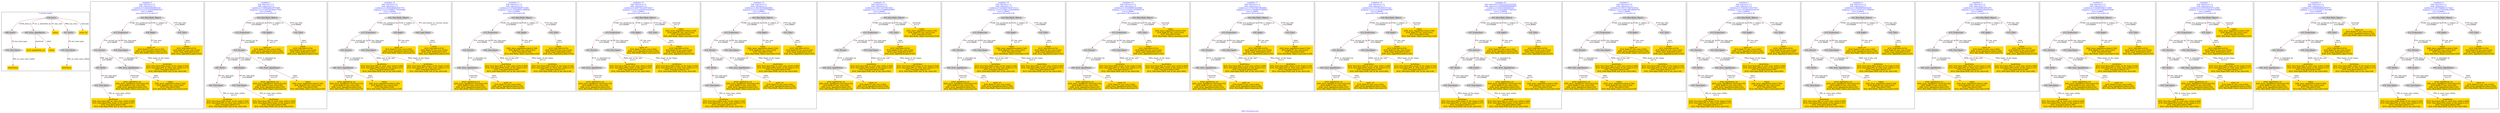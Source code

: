 digraph n0 {
fontcolor="blue"
remincross="true"
label="s09-s-18-artists.json"
subgraph cluster_0 {
label="1-correct model"
n2[style="filled",color="white",fillcolor="lightgray",label="E39_Actor1"];
n3[style="filled",color="white",fillcolor="lightgray",label="E69_Death1"];
n4[style="filled",color="white",fillcolor="lightgray",label="E82_Actor_Appellation1"];
n5[shape="plaintext",style="filled",fillcolor="gold",label="values"];
n6[style="filled",color="white",fillcolor="lightgray",label="E67_Birth1"];
n7[shape="plaintext",style="filled",fillcolor="gold",label="artist_uri"];
n8[style="filled",color="white",fillcolor="lightgray",label="E52_Time-Span1"];
n9[shape="plaintext",style="filled",fillcolor="gold",label="birthValue"];
n10[style="filled",color="white",fillcolor="lightgray",label="E52_Time-Span2"];
n11[shape="plaintext",style="filled",fillcolor="gold",label="deathValue"];
n12[shape="plaintext",style="filled",fillcolor="gold",label="artist_appellation_uri"];
n13[shape="plaintext",style="filled",fillcolor="gold",label="values"];
}
subgraph cluster_1 {
label="candidate 0\nlink coherence:1.0\nnode coherence:1.0\nconfidence:0.640324640965325\nmapping score:0.5745526580995527\ncost:13.99993\n-precision:0.21-recall:0.27"
n15[style="filled",color="white",fillcolor="lightgray",label="E12_Production1"];
n16[style="filled",color="white",fillcolor="lightgray",label="E21_Person1"];
n17[style="filled",color="white",fillcolor="lightgray",label="E52_Time-Span2"];
n18[style="filled",color="white",fillcolor="lightgray",label="E67_Birth1"];
n19[style="filled",color="white",fillcolor="lightgray",label="E82_Actor_Appellation1"];
n20[style="filled",color="white",fillcolor="lightgray",label="E22_Man-Made_Object1"];
n21[style="filled",color="white",fillcolor="lightgray",label="E30_Right1"];
n22[style="filled",color="white",fillcolor="lightgray",label="E35_Title1"];
n23[style="filled",color="white",fillcolor="lightgray",label="E52_Time-Span1"];
n24[shape="plaintext",style="filled",fillcolor="gold",label="deathValue\n[E52_Time-Span,P82_at_some_time_within,0.409]\n[E52_Time-Span,P82a_begin_of_the_begin,0.251]\n[E52_Time-Span,label,0.248]\n[E52_Time-Span,P82b_end_of_the_end,0.092]"];
n25[shape="plaintext",style="filled",fillcolor="gold",label="artist_appellation_uri\n[E82_Actor_Appellation,classLink,0.93]\n[E30_Right,P3_has_note,0.04]\n[E82_Actor_Appellation,label,0.03]\n[E22_Man-Made_Object,classLink,0.0]"];
n26[shape="plaintext",style="filled",fillcolor="gold",label="values\n[E35_Title,label,0.674]\n[E30_Right,P3_has_note,0.245]\n[E40_Legal_Body,label,0.047]\n[E82_Actor_Appellation,label,0.035]"];
n27[shape="plaintext",style="filled",fillcolor="gold",label="birthValue\n[E52_Time-Span,P82a_begin_of_the_begin,0.518]\n[E52_Time-Span,P82_at_some_time_within,0.271]\n[E52_Time-Span,label,0.171]\n[E52_Time-Span,P82b_end_of_the_end,0.04]"];
n28[shape="plaintext",style="filled",fillcolor="gold",label="values\n[E82_Actor_Appellation,label,0.749]\n[E30_Right,P3_has_note,0.205]\n[E35_Title,label,0.026]\n[E22_Man-Made_Object,classLink,0.019]"];
n29[shape="plaintext",style="filled",fillcolor="gold",label="artist_uri\n[E30_Right,P3_has_note,0.562]\n[E82_Actor_Appellation,label,0.438]\n[E22_Man-Made_Object,classLink,0.0]"];
}
subgraph cluster_2 {
label="candidate 1\nlink coherence:1.0\nnode coherence:1.0\nconfidence:0.5990240619797809\nmapping score:0.5607857984377047\ncost:14.99992\n-precision:0.4-recall:0.55"
n31[style="filled",color="white",fillcolor="lightgray",label="E12_Production1"];
n32[style="filled",color="white",fillcolor="lightgray",label="E21_Person1"];
n33[style="filled",color="white",fillcolor="lightgray",label="E67_Birth1"];
n34[style="filled",color="white",fillcolor="lightgray",label="E69_Death1"];
n35[style="filled",color="white",fillcolor="lightgray",label="E82_Actor_Appellation1"];
n36[style="filled",color="white",fillcolor="lightgray",label="E22_Man-Made_Object1"];
n37[style="filled",color="white",fillcolor="lightgray",label="E30_Right1"];
n38[style="filled",color="white",fillcolor="lightgray",label="E35_Title1"];
n39[style="filled",color="white",fillcolor="lightgray",label="E52_Time-Span1"];
n40[style="filled",color="white",fillcolor="lightgray",label="E52_Time-Span3"];
n41[shape="plaintext",style="filled",fillcolor="gold",label="birthValue\n[E52_Time-Span,P82a_begin_of_the_begin,0.518]\n[E52_Time-Span,P82_at_some_time_within,0.271]\n[E52_Time-Span,label,0.171]\n[E52_Time-Span,P82b_end_of_the_end,0.04]"];
n42[shape="plaintext",style="filled",fillcolor="gold",label="artist_appellation_uri\n[E82_Actor_Appellation,classLink,0.93]\n[E30_Right,P3_has_note,0.04]\n[E82_Actor_Appellation,label,0.03]\n[E22_Man-Made_Object,classLink,0.0]"];
n43[shape="plaintext",style="filled",fillcolor="gold",label="values\n[E35_Title,label,0.674]\n[E30_Right,P3_has_note,0.245]\n[E40_Legal_Body,label,0.047]\n[E82_Actor_Appellation,label,0.035]"];
n44[shape="plaintext",style="filled",fillcolor="gold",label="values\n[E82_Actor_Appellation,label,0.749]\n[E30_Right,P3_has_note,0.205]\n[E35_Title,label,0.026]\n[E22_Man-Made_Object,classLink,0.019]"];
n45[shape="plaintext",style="filled",fillcolor="gold",label="deathValue\n[E52_Time-Span,P82_at_some_time_within,0.409]\n[E52_Time-Span,P82a_begin_of_the_begin,0.251]\n[E52_Time-Span,label,0.248]\n[E52_Time-Span,P82b_end_of_the_end,0.092]"];
n46[shape="plaintext",style="filled",fillcolor="gold",label="artist_uri\n[E30_Right,P3_has_note,0.562]\n[E82_Actor_Appellation,label,0.438]\n[E22_Man-Made_Object,classLink,0.0]"];
}
subgraph cluster_3 {
label="candidate 10\nlink coherence:1.0\nnode coherence:1.0\nconfidence:0.48302484820547376\nmapping score:0.5498971716240468\ncost:11.99996\n-precision:0.17-recall:0.18"
n48[style="filled",color="white",fillcolor="lightgray",label="E12_Production1"];
n49[style="filled",color="white",fillcolor="lightgray",label="E21_Person1"];
n50[style="filled",color="white",fillcolor="lightgray",label="E52_Time-Span2"];
n51[style="filled",color="white",fillcolor="lightgray",label="E82_Actor_Appellation1"];
n52[style="filled",color="white",fillcolor="lightgray",label="E22_Man-Made_Object1"];
n53[style="filled",color="white",fillcolor="lightgray",label="E30_Right1"];
n54[style="filled",color="white",fillcolor="lightgray",label="E40_Legal_Body1"];
n55[shape="plaintext",style="filled",fillcolor="gold",label="values\n[E35_Title,label,0.674]\n[E30_Right,P3_has_note,0.245]\n[E40_Legal_Body,label,0.047]\n[E82_Actor_Appellation,label,0.035]"];
n56[shape="plaintext",style="filled",fillcolor="gold",label="deathValue\n[E52_Time-Span,P82_at_some_time_within,0.409]\n[E52_Time-Span,P82a_begin_of_the_begin,0.251]\n[E52_Time-Span,label,0.248]\n[E52_Time-Span,P82b_end_of_the_end,0.092]"];
n57[shape="plaintext",style="filled",fillcolor="gold",label="artist_appellation_uri\n[E82_Actor_Appellation,classLink,0.93]\n[E30_Right,P3_has_note,0.04]\n[E82_Actor_Appellation,label,0.03]\n[E22_Man-Made_Object,classLink,0.0]"];
n58[shape="plaintext",style="filled",fillcolor="gold",label="birthValue\n[E52_Time-Span,P82a_begin_of_the_begin,0.518]\n[E52_Time-Span,P82_at_some_time_within,0.271]\n[E52_Time-Span,label,0.171]\n[E52_Time-Span,P82b_end_of_the_end,0.04]"];
n59[shape="plaintext",style="filled",fillcolor="gold",label="values\n[E82_Actor_Appellation,label,0.749]\n[E30_Right,P3_has_note,0.205]\n[E35_Title,label,0.026]\n[E22_Man-Made_Object,classLink,0.019]"];
n60[shape="plaintext",style="filled",fillcolor="gold",label="artist_uri\n[E30_Right,P3_has_note,0.562]\n[E82_Actor_Appellation,label,0.438]\n[E22_Man-Made_Object,classLink,0.0]"];
}
subgraph cluster_4 {
label="candidate 11\nlink coherence:1.0\nnode coherence:1.0\nconfidence:0.47628039689752466\nmapping score:0.5476490211880638\ncost:11.99995\n-precision:0.08-recall:0.09"
n62[style="filled",color="white",fillcolor="lightgray",label="E12_Production1"];
n63[style="filled",color="white",fillcolor="lightgray",label="E21_Person1"];
n64[style="filled",color="white",fillcolor="lightgray",label="E52_Time-Span2"];
n65[style="filled",color="white",fillcolor="lightgray",label="E82_Actor_Appellation1"];
n66[style="filled",color="white",fillcolor="lightgray",label="E22_Man-Made_Object1"];
n67[style="filled",color="white",fillcolor="lightgray",label="E30_Right1"];
n68[style="filled",color="white",fillcolor="lightgray",label="E35_Title1"];
n69[shape="plaintext",style="filled",fillcolor="gold",label="deathValue\n[E52_Time-Span,P82_at_some_time_within,0.409]\n[E52_Time-Span,P82a_begin_of_the_begin,0.251]\n[E52_Time-Span,label,0.248]\n[E52_Time-Span,P82b_end_of_the_end,0.092]"];
n70[shape="plaintext",style="filled",fillcolor="gold",label="artist_appellation_uri\n[E82_Actor_Appellation,classLink,0.93]\n[E30_Right,P3_has_note,0.04]\n[E82_Actor_Appellation,label,0.03]\n[E22_Man-Made_Object,classLink,0.0]"];
n71[shape="plaintext",style="filled",fillcolor="gold",label="values\n[E35_Title,label,0.674]\n[E30_Right,P3_has_note,0.245]\n[E40_Legal_Body,label,0.047]\n[E82_Actor_Appellation,label,0.035]"];
n72[shape="plaintext",style="filled",fillcolor="gold",label="birthValue\n[E52_Time-Span,P82a_begin_of_the_begin,0.518]\n[E52_Time-Span,P82_at_some_time_within,0.271]\n[E52_Time-Span,label,0.171]\n[E52_Time-Span,P82b_end_of_the_end,0.04]"];
n73[shape="plaintext",style="filled",fillcolor="gold",label="artist_uri\n[E30_Right,P3_has_note,0.562]\n[E82_Actor_Appellation,label,0.438]\n[E22_Man-Made_Object,classLink,0.0]"];
n74[shape="plaintext",style="filled",fillcolor="gold",label="values\n[E82_Actor_Appellation,label,0.749]\n[E30_Right,P3_has_note,0.205]\n[E35_Title,label,0.026]\n[E22_Man-Made_Object,classLink,0.019]"];
}
subgraph cluster_5 {
label="candidate 12\nlink coherence:1.0\nnode coherence:1.0\nconfidence:0.46577011029754417\nmapping score:0.5163678145436258\ncost:11.99995\n-precision:0.08-recall:0.09"
n76[style="filled",color="white",fillcolor="lightgray",label="E12_Production1"];
n77[style="filled",color="white",fillcolor="lightgray",label="E21_Person1"];
n78[style="filled",color="white",fillcolor="lightgray",label="E52_Time-Span2"];
n79[style="filled",color="white",fillcolor="lightgray",label="E82_Actor_Appellation1"];
n80[style="filled",color="white",fillcolor="lightgray",label="E22_Man-Made_Object1"];
n81[style="filled",color="white",fillcolor="lightgray",label="E30_Right1"];
n82[style="filled",color="white",fillcolor="lightgray",label="E35_Title1"];
n83[shape="plaintext",style="filled",fillcolor="gold",label="values\n[E82_Actor_Appellation,label,0.749]\n[E30_Right,P3_has_note,0.205]\n[E35_Title,label,0.026]\n[E22_Man-Made_Object,classLink,0.019]"];
n84[shape="plaintext",style="filled",fillcolor="gold",label="deathValue\n[E52_Time-Span,P82_at_some_time_within,0.409]\n[E52_Time-Span,P82a_begin_of_the_begin,0.251]\n[E52_Time-Span,label,0.248]\n[E52_Time-Span,P82b_end_of_the_end,0.092]"];
n85[shape="plaintext",style="filled",fillcolor="gold",label="artist_appellation_uri\n[E82_Actor_Appellation,classLink,0.93]\n[E30_Right,P3_has_note,0.04]\n[E82_Actor_Appellation,label,0.03]\n[E22_Man-Made_Object,classLink,0.0]"];
n86[shape="plaintext",style="filled",fillcolor="gold",label="values\n[E35_Title,label,0.674]\n[E30_Right,P3_has_note,0.245]\n[E40_Legal_Body,label,0.047]\n[E82_Actor_Appellation,label,0.035]"];
n87[shape="plaintext",style="filled",fillcolor="gold",label="birthValue\n[E52_Time-Span,P82a_begin_of_the_begin,0.518]\n[E52_Time-Span,P82_at_some_time_within,0.271]\n[E52_Time-Span,label,0.171]\n[E52_Time-Span,P82b_end_of_the_end,0.04]"];
n88[shape="plaintext",style="filled",fillcolor="gold",label="artist_uri\n[E30_Right,P3_has_note,0.562]\n[E82_Actor_Appellation,label,0.438]\n[E22_Man-Made_Object,classLink,0.0]"];
}
subgraph cluster_6 {
label="candidate 13\nlink coherence:1.0\nnode coherence:1.0\nconfidence:0.4613810000626691\nmapping score:0.5149047777986674\ncost:13.99993\n-precision:0.21-recall:0.27"
n90[style="filled",color="white",fillcolor="lightgray",label="E12_Production1"];
n91[style="filled",color="white",fillcolor="lightgray",label="E21_Person1"];
n92[style="filled",color="white",fillcolor="lightgray",label="E52_Time-Span2"];
n93[style="filled",color="white",fillcolor="lightgray",label="E67_Birth1"];
n94[style="filled",color="white",fillcolor="lightgray",label="E82_Actor_Appellation1"];
n95[style="filled",color="white",fillcolor="lightgray",label="E22_Man-Made_Object1"];
n96[style="filled",color="white",fillcolor="lightgray",label="E30_Right1"];
n97[style="filled",color="white",fillcolor="lightgray",label="E35_Title1"];
n98[style="filled",color="white",fillcolor="lightgray",label="E52_Time-Span1"];
n99[shape="plaintext",style="filled",fillcolor="gold",label="birthValue\n[E52_Time-Span,P82a_begin_of_the_begin,0.518]\n[E52_Time-Span,P82_at_some_time_within,0.271]\n[E52_Time-Span,label,0.171]\n[E52_Time-Span,P82b_end_of_the_end,0.04]"];
n100[shape="plaintext",style="filled",fillcolor="gold",label="artist_appellation_uri\n[E82_Actor_Appellation,classLink,0.93]\n[E30_Right,P3_has_note,0.04]\n[E82_Actor_Appellation,label,0.03]\n[E22_Man-Made_Object,classLink,0.0]"];
n101[shape="plaintext",style="filled",fillcolor="gold",label="values\n[E35_Title,label,0.674]\n[E30_Right,P3_has_note,0.245]\n[E40_Legal_Body,label,0.047]\n[E82_Actor_Appellation,label,0.035]"];
n102[shape="plaintext",style="filled",fillcolor="gold",label="deathValue\n[E52_Time-Span,P82_at_some_time_within,0.409]\n[E52_Time-Span,P82a_begin_of_the_begin,0.251]\n[E52_Time-Span,label,0.248]\n[E52_Time-Span,P82b_end_of_the_end,0.092]"];
n103[shape="plaintext",style="filled",fillcolor="gold",label="artist_uri\n[E30_Right,P3_has_note,0.562]\n[E82_Actor_Appellation,label,0.438]\n[E22_Man-Made_Object,classLink,0.0]"];
n104[shape="plaintext",style="filled",fillcolor="gold",label="values\n[E82_Actor_Appellation,label,0.749]\n[E30_Right,P3_has_note,0.205]\n[E35_Title,label,0.026]\n[E22_Man-Made_Object,classLink,0.019]"];
}
subgraph cluster_7 {
label="candidate 14\nlink coherence:1.0\nnode coherence:1.0\nconfidence:0.4451723758533621\nmapping score:0.5372796808400097\ncost:10.99995\n-precision:0.09-recall:0.09"
n106[style="filled",color="white",fillcolor="lightgray",label="E12_Production1"];
n107[style="filled",color="white",fillcolor="lightgray",label="E21_Person1"];
n108[style="filled",color="white",fillcolor="lightgray",label="E52_Time-Span2"];
n109[style="filled",color="white",fillcolor="lightgray",label="E82_Actor_Appellation1"];
n110[style="filled",color="white",fillcolor="lightgray",label="E22_Man-Made_Object1"];
n111[style="filled",color="white",fillcolor="lightgray",label="E35_Title1"];
n112[shape="plaintext",style="filled",fillcolor="gold",label="values\n[E82_Actor_Appellation,label,0.749]\n[E30_Right,P3_has_note,0.205]\n[E35_Title,label,0.026]\n[E22_Man-Made_Object,classLink,0.019]"];
n113[shape="plaintext",style="filled",fillcolor="gold",label="deathValue\n[E52_Time-Span,P82_at_some_time_within,0.409]\n[E52_Time-Span,P82a_begin_of_the_begin,0.251]\n[E52_Time-Span,label,0.248]\n[E52_Time-Span,P82b_end_of_the_end,0.092]"];
n114[shape="plaintext",style="filled",fillcolor="gold",label="artist_appellation_uri\n[E82_Actor_Appellation,classLink,0.93]\n[E30_Right,P3_has_note,0.04]\n[E82_Actor_Appellation,label,0.03]\n[E22_Man-Made_Object,classLink,0.0]"];
n115[shape="plaintext",style="filled",fillcolor="gold",label="values\n[E35_Title,label,0.674]\n[E30_Right,P3_has_note,0.245]\n[E40_Legal_Body,label,0.047]\n[E82_Actor_Appellation,label,0.035]"];
n116[shape="plaintext",style="filled",fillcolor="gold",label="birthValue\n[E52_Time-Span,P82a_begin_of_the_begin,0.518]\n[E52_Time-Span,P82_at_some_time_within,0.271]\n[E52_Time-Span,label,0.171]\n[E52_Time-Span,P82b_end_of_the_end,0.04]"];
n117[shape="plaintext",style="filled",fillcolor="gold",label="artist_uri\n[E30_Right,P3_has_note,0.562]\n[E82_Actor_Appellation,label,0.438]\n[E22_Man-Made_Object,classLink,0.0]"];
}
subgraph cluster_8 {
label="candidate 15\nlink coherence:1.0\nnode coherence:1.0\nconfidence:0.42294671824715113\nmapping score:0.5298711283046059\ncost:11.99995\n-precision:0.08-recall:0.09"
n119[style="filled",color="white",fillcolor="lightgray",label="E12_Production1"];
n120[style="filled",color="white",fillcolor="lightgray",label="E21_Person1"];
n121[style="filled",color="white",fillcolor="lightgray",label="E52_Time-Span2"];
n122[style="filled",color="white",fillcolor="lightgray",label="E82_Actor_Appellation1"];
n123[style="filled",color="white",fillcolor="lightgray",label="E22_Man-Made_Object1"];
n124[style="filled",color="white",fillcolor="lightgray",label="E30_Right1"];
n125[style="filled",color="white",fillcolor="lightgray",label="E35_Title1"];
n126[shape="plaintext",style="filled",fillcolor="gold",label="birthValue\n[E52_Time-Span,P82a_begin_of_the_begin,0.518]\n[E52_Time-Span,P82_at_some_time_within,0.271]\n[E52_Time-Span,label,0.171]\n[E52_Time-Span,P82b_end_of_the_end,0.04]"];
n127[shape="plaintext",style="filled",fillcolor="gold",label="artist_appellation_uri\n[E82_Actor_Appellation,classLink,0.93]\n[E30_Right,P3_has_note,0.04]\n[E82_Actor_Appellation,label,0.03]\n[E22_Man-Made_Object,classLink,0.0]"];
n128[shape="plaintext",style="filled",fillcolor="gold",label="values\n[E35_Title,label,0.674]\n[E30_Right,P3_has_note,0.245]\n[E40_Legal_Body,label,0.047]\n[E82_Actor_Appellation,label,0.035]"];
n129[shape="plaintext",style="filled",fillcolor="gold",label="deathValue\n[E52_Time-Span,P82_at_some_time_within,0.409]\n[E52_Time-Span,P82a_begin_of_the_begin,0.251]\n[E52_Time-Span,label,0.248]\n[E52_Time-Span,P82b_end_of_the_end,0.092]"];
n130[shape="plaintext",style="filled",fillcolor="gold",label="artist_uri\n[E30_Right,P3_has_note,0.562]\n[E82_Actor_Appellation,label,0.438]\n[E22_Man-Made_Object,classLink,0.0]"];
n131[shape="plaintext",style="filled",fillcolor="gold",label="values\n[E82_Actor_Appellation,label,0.749]\n[E30_Right,P3_has_note,0.205]\n[E35_Title,label,0.026]\n[E22_Man-Made_Object,classLink,0.019]"];
}
subgraph cluster_9 {
label="candidate 16\nlink coherence:1.0\nnode coherence:1.0\nconfidence:0.3918386972029886\nmapping score:0.5195017879565518\ncost:10.99995\n-precision:0.09-recall:0.09"
n133[style="filled",color="white",fillcolor="lightgray",label="E12_Production1"];
n134[style="filled",color="white",fillcolor="lightgray",label="E21_Person1"];
n135[style="filled",color="white",fillcolor="lightgray",label="E52_Time-Span2"];
n136[style="filled",color="white",fillcolor="lightgray",label="E82_Actor_Appellation1"];
n137[style="filled",color="white",fillcolor="lightgray",label="E22_Man-Made_Object1"];
n138[style="filled",color="white",fillcolor="lightgray",label="E35_Title1"];
n139[shape="plaintext",style="filled",fillcolor="gold",label="values\n[E82_Actor_Appellation,label,0.749]\n[E30_Right,P3_has_note,0.205]\n[E35_Title,label,0.026]\n[E22_Man-Made_Object,classLink,0.019]"];
n140[shape="plaintext",style="filled",fillcolor="gold",label="birthValue\n[E52_Time-Span,P82a_begin_of_the_begin,0.518]\n[E52_Time-Span,P82_at_some_time_within,0.271]\n[E52_Time-Span,label,0.171]\n[E52_Time-Span,P82b_end_of_the_end,0.04]"];
n141[shape="plaintext",style="filled",fillcolor="gold",label="artist_appellation_uri\n[E82_Actor_Appellation,classLink,0.93]\n[E30_Right,P3_has_note,0.04]\n[E82_Actor_Appellation,label,0.03]\n[E22_Man-Made_Object,classLink,0.0]"];
n142[shape="plaintext",style="filled",fillcolor="gold",label="values\n[E35_Title,label,0.674]\n[E30_Right,P3_has_note,0.245]\n[E40_Legal_Body,label,0.047]\n[E82_Actor_Appellation,label,0.035]"];
n143[shape="plaintext",style="filled",fillcolor="gold",label="deathValue\n[E52_Time-Span,P82_at_some_time_within,0.409]\n[E52_Time-Span,P82a_begin_of_the_begin,0.251]\n[E52_Time-Span,label,0.248]\n[E52_Time-Span,P82b_end_of_the_end,0.092]"];
n144[shape="plaintext",style="filled",fillcolor="gold",label="artist_uri\n[E30_Right,P3_has_note,0.562]\n[E82_Actor_Appellation,label,0.438]\n[E22_Man-Made_Object,classLink,0.0]"];
}
subgraph cluster_10 {
label="candidate 17\nlink coherence:1.0\nnode coherence:1.0\nconfidence:0.3750274873804686\nmapping score:0.5138980513490451\ncost:11.99995\n-precision:0.08-recall:0.09"
n146[style="filled",color="white",fillcolor="lightgray",label="E12_Production1"];
n147[style="filled",color="white",fillcolor="lightgray",label="E21_Person1"];
n148[style="filled",color="white",fillcolor="lightgray",label="E52_Time-Span2"];
n149[style="filled",color="white",fillcolor="lightgray",label="E82_Actor_Appellation1"];
n150[style="filled",color="white",fillcolor="lightgray",label="E22_Man-Made_Object1"];
n151[style="filled",color="white",fillcolor="lightgray",label="E30_Right1"];
n152[style="filled",color="white",fillcolor="lightgray",label="E35_Title1"];
n153[shape="plaintext",style="filled",fillcolor="gold",label="deathValue\n[E52_Time-Span,P82_at_some_time_within,0.409]\n[E52_Time-Span,P82a_begin_of_the_begin,0.251]\n[E52_Time-Span,label,0.248]\n[E52_Time-Span,P82b_end_of_the_end,0.092]"];
n154[shape="plaintext",style="filled",fillcolor="gold",label="artist_appellation_uri\n[E82_Actor_Appellation,classLink,0.93]\n[E30_Right,P3_has_note,0.04]\n[E82_Actor_Appellation,label,0.03]\n[E22_Man-Made_Object,classLink,0.0]"];
n155[shape="plaintext",style="filled",fillcolor="gold",label="values\n[E82_Actor_Appellation,label,0.749]\n[E30_Right,P3_has_note,0.205]\n[E35_Title,label,0.026]\n[E22_Man-Made_Object,classLink,0.019]"];
n156[shape="plaintext",style="filled",fillcolor="gold",label="birthValue\n[E52_Time-Span,P82a_begin_of_the_begin,0.518]\n[E52_Time-Span,P82_at_some_time_within,0.271]\n[E52_Time-Span,label,0.171]\n[E52_Time-Span,P82b_end_of_the_end,0.04]"];
n157[shape="plaintext",style="filled",fillcolor="gold",label="artist_uri\n[E30_Right,P3_has_note,0.562]\n[E82_Actor_Appellation,label,0.438]\n[E22_Man-Made_Object,classLink,0.0]"];
n158[shape="plaintext",style="filled",fillcolor="gold",label="values\n[E35_Title,label,0.674]\n[E30_Right,P3_has_note,0.245]\n[E40_Legal_Body,label,0.047]\n[E82_Actor_Appellation,label,0.035]"];
}
subgraph cluster_11 {
label="candidate 18\nlink coherence:1.0\nnode coherence:1.0\nconfidence:0.37375612953357223\nmapping score:0.5134742654000797\ncost:10.99996\n-precision:0.09-recall:0.09"
n160[style="filled",color="white",fillcolor="lightgray",label="E12_Production1"];
n161[style="filled",color="white",fillcolor="lightgray",label="E21_Person1"];
n162[style="filled",color="white",fillcolor="lightgray",label="E52_Time-Span2"];
n163[style="filled",color="white",fillcolor="lightgray",label="E82_Actor_Appellation1"];
n164[style="filled",color="white",fillcolor="lightgray",label="E22_Man-Made_Object1"];
n165[style="filled",color="white",fillcolor="lightgray",label="E30_Right1"];
n166[shape="plaintext",style="filled",fillcolor="gold",label="values\n[E82_Actor_Appellation,label,0.749]\n[E30_Right,P3_has_note,0.205]\n[E35_Title,label,0.026]\n[E22_Man-Made_Object,classLink,0.019]"];
n167[shape="plaintext",style="filled",fillcolor="gold",label="deathValue\n[E52_Time-Span,P82_at_some_time_within,0.409]\n[E52_Time-Span,P82a_begin_of_the_begin,0.251]\n[E52_Time-Span,label,0.248]\n[E52_Time-Span,P82b_end_of_the_end,0.092]"];
n168[shape="plaintext",style="filled",fillcolor="gold",label="artist_appellation_uri\n[E82_Actor_Appellation,classLink,0.93]\n[E30_Right,P3_has_note,0.04]\n[E82_Actor_Appellation,label,0.03]\n[E22_Man-Made_Object,classLink,0.0]"];
n169[shape="plaintext",style="filled",fillcolor="gold",label="birthValue\n[E52_Time-Span,P82a_begin_of_the_begin,0.518]\n[E52_Time-Span,P82_at_some_time_within,0.271]\n[E52_Time-Span,label,0.171]\n[E52_Time-Span,P82b_end_of_the_end,0.04]"];
n170[shape="plaintext",style="filled",fillcolor="gold",label="artist_uri\n[E30_Right,P3_has_note,0.562]\n[E82_Actor_Appellation,label,0.438]\n[E22_Man-Made_Object,classLink,0.0]"];
n171[shape="plaintext",style="filled",fillcolor="gold",label="values\n[E35_Title,label,0.674]\n[E30_Right,P3_has_note,0.245]\n[E40_Legal_Body,label,0.047]\n[E82_Actor_Appellation,label,0.035]"];
}
subgraph cluster_12 {
label="candidate 19\nlink coherence:0.9333333333333333\nnode coherence:0.9090909090909091\nconfidence:0.640324640965325\nmapping score:0.5442496277965224\ncost:113.99992\n-precision:0.33-recall:0.45"
n173[style="filled",color="white",fillcolor="lightgray",label="E12_Production1"];
n174[style="filled",color="white",fillcolor="lightgray",label="E21_Person1"];
n175[style="filled",color="white",fillcolor="lightgray",label="E67_Birth1"];
n176[style="filled",color="white",fillcolor="lightgray",label="E69_Death1"];
n177[style="filled",color="white",fillcolor="lightgray",label="E82_Actor_Appellation1"];
n178[style="filled",color="white",fillcolor="lightgray",label="E22_Man-Made_Object1"];
n179[style="filled",color="white",fillcolor="lightgray",label="E30_Right1"];
n180[style="filled",color="white",fillcolor="lightgray",label="E35_Title1"];
n181[style="filled",color="white",fillcolor="lightgray",label="E52_Time-Span1"];
n182[style="filled",color="white",fillcolor="lightgray",label="E52_Time-Span3"];
n183[shape="plaintext",style="filled",fillcolor="gold",label="artist_appellation_uri\n[E82_Actor_Appellation,classLink,0.93]\n[E30_Right,P3_has_note,0.04]\n[E82_Actor_Appellation,label,0.03]\n[E22_Man-Made_Object,classLink,0.0]"];
n184[shape="plaintext",style="filled",fillcolor="gold",label="values\n[E35_Title,label,0.674]\n[E30_Right,P3_has_note,0.245]\n[E40_Legal_Body,label,0.047]\n[E82_Actor_Appellation,label,0.035]"];
n185[shape="plaintext",style="filled",fillcolor="gold",label="values\n[E82_Actor_Appellation,label,0.749]\n[E30_Right,P3_has_note,0.205]\n[E35_Title,label,0.026]\n[E22_Man-Made_Object,classLink,0.019]"];
n186[shape="plaintext",style="filled",fillcolor="gold",label="deathValue\n[E52_Time-Span,P82_at_some_time_within,0.409]\n[E52_Time-Span,P82a_begin_of_the_begin,0.251]\n[E52_Time-Span,label,0.248]\n[E52_Time-Span,P82b_end_of_the_end,0.092]"];
n187[shape="plaintext",style="filled",fillcolor="gold",label="artist_uri\n[E30_Right,P3_has_note,0.562]\n[E82_Actor_Appellation,label,0.438]\n[E22_Man-Made_Object,classLink,0.0]"];
n188[shape="plaintext",style="filled",fillcolor="gold",label="birthValue\n[E52_Time-Span,P82a_begin_of_the_begin,0.518]\n[E52_Time-Span,P82_at_some_time_within,0.271]\n[E52_Time-Span,label,0.171]\n[E52_Time-Span,P82b_end_of_the_end,0.04]"];
}
subgraph cluster_13 {
label="candidate 2\nlink coherence:1.0\nnode coherence:1.0\nconfidence:0.5875175697455614\nmapping score:0.5847280788040761\ncost:11.99995\n-precision:0.17-recall:0.18"
n190[style="filled",color="white",fillcolor="lightgray",label="E12_Production1"];
n191[style="filled",color="white",fillcolor="lightgray",label="E21_Person1"];
n192[style="filled",color="white",fillcolor="lightgray",label="E52_Time-Span2"];
n193[style="filled",color="white",fillcolor="lightgray",label="E82_Actor_Appellation1"];
n194[style="filled",color="white",fillcolor="lightgray",label="E22_Man-Made_Object1"];
n195[style="filled",color="white",fillcolor="lightgray",label="E30_Right1"];
n196[style="filled",color="white",fillcolor="lightgray",label="E35_Title1"];
n197[shape="plaintext",style="filled",fillcolor="gold",label="deathValue\n[E52_Time-Span,P82_at_some_time_within,0.409]\n[E52_Time-Span,P82a_begin_of_the_begin,0.251]\n[E52_Time-Span,label,0.248]\n[E52_Time-Span,P82b_end_of_the_end,0.092]"];
n198[shape="plaintext",style="filled",fillcolor="gold",label="artist_appellation_uri\n[E82_Actor_Appellation,classLink,0.93]\n[E30_Right,P3_has_note,0.04]\n[E82_Actor_Appellation,label,0.03]\n[E22_Man-Made_Object,classLink,0.0]"];
n199[shape="plaintext",style="filled",fillcolor="gold",label="values\n[E35_Title,label,0.674]\n[E30_Right,P3_has_note,0.245]\n[E40_Legal_Body,label,0.047]\n[E82_Actor_Appellation,label,0.035]"];
n200[shape="plaintext",style="filled",fillcolor="gold",label="birthValue\n[E52_Time-Span,P82a_begin_of_the_begin,0.518]\n[E52_Time-Span,P82_at_some_time_within,0.271]\n[E52_Time-Span,label,0.171]\n[E52_Time-Span,P82b_end_of_the_end,0.04]"];
n201[shape="plaintext",style="filled",fillcolor="gold",label="values\n[E82_Actor_Appellation,label,0.749]\n[E30_Right,P3_has_note,0.205]\n[E35_Title,label,0.026]\n[E22_Man-Made_Object,classLink,0.019]"];
n202[shape="plaintext",style="filled",fillcolor="gold",label="artist_uri\n[E30_Right,P3_has_note,0.562]\n[E82_Actor_Appellation,label,0.438]\n[E22_Man-Made_Object,classLink,0.0]"];
}
subgraph cluster_14 {
label="candidate 3\nlink coherence:1.0\nnode coherence:1.0\nconfidence:0.5726181729107057\nmapping score:0.5519838354146797\ncost:13.99993\n-precision:0.29-recall:0.36"
n204[style="filled",color="white",fillcolor="lightgray",label="E12_Production1"];
n205[style="filled",color="white",fillcolor="lightgray",label="E21_Person1"];
n206[style="filled",color="white",fillcolor="lightgray",label="E52_Time-Span2"];
n207[style="filled",color="white",fillcolor="lightgray",label="E67_Birth1"];
n208[style="filled",color="white",fillcolor="lightgray",label="E82_Actor_Appellation1"];
n209[style="filled",color="white",fillcolor="lightgray",label="E22_Man-Made_Object1"];
n210[style="filled",color="white",fillcolor="lightgray",label="E30_Right1"];
n211[style="filled",color="white",fillcolor="lightgray",label="E35_Title1"];
n212[style="filled",color="white",fillcolor="lightgray",label="E52_Time-Span1"];
n213[shape="plaintext",style="filled",fillcolor="gold",label="birthValue\n[E52_Time-Span,P82a_begin_of_the_begin,0.518]\n[E52_Time-Span,P82_at_some_time_within,0.271]\n[E52_Time-Span,label,0.171]\n[E52_Time-Span,P82b_end_of_the_end,0.04]"];
n214[shape="plaintext",style="filled",fillcolor="gold",label="artist_appellation_uri\n[E82_Actor_Appellation,classLink,0.93]\n[E30_Right,P3_has_note,0.04]\n[E82_Actor_Appellation,label,0.03]\n[E22_Man-Made_Object,classLink,0.0]"];
n215[shape="plaintext",style="filled",fillcolor="gold",label="values\n[E35_Title,label,0.674]\n[E30_Right,P3_has_note,0.245]\n[E40_Legal_Body,label,0.047]\n[E82_Actor_Appellation,label,0.035]"];
n216[shape="plaintext",style="filled",fillcolor="gold",label="deathValue\n[E52_Time-Span,P82_at_some_time_within,0.409]\n[E52_Time-Span,P82a_begin_of_the_begin,0.251]\n[E52_Time-Span,label,0.248]\n[E52_Time-Span,P82b_end_of_the_end,0.092]"];
n217[shape="plaintext",style="filled",fillcolor="gold",label="values\n[E82_Actor_Appellation,label,0.749]\n[E30_Right,P3_has_note,0.205]\n[E35_Title,label,0.026]\n[E22_Man-Made_Object,classLink,0.019]"];
n218[shape="plaintext",style="filled",fillcolor="gold",label="artist_uri\n[E30_Right,P3_has_note,0.562]\n[E82_Actor_Appellation,label,0.438]\n[E22_Man-Made_Object,classLink,0.0]"];
}
subgraph cluster_15 {
label="candidate 4\nlink coherence:1.0\nnode coherence:1.0\nconfidence:0.560589780164263\nmapping score:0.5479743711658654\ncost:13.99993\n-precision:0.21-recall:0.27"
n220[style="filled",color="white",fillcolor="lightgray",label="E12_Production1"];
n221[style="filled",color="white",fillcolor="lightgray",label="E21_Person1"];
n222[style="filled",color="white",fillcolor="lightgray",label="E52_Time-Span2"];
n223[style="filled",color="white",fillcolor="lightgray",label="E67_Birth1"];
n224[style="filled",color="white",fillcolor="lightgray",label="E82_Actor_Appellation1"];
n225[style="filled",color="white",fillcolor="lightgray",label="E22_Man-Made_Object1"];
n226[style="filled",color="white",fillcolor="lightgray",label="E30_Right1"];
n227[style="filled",color="white",fillcolor="lightgray",label="E35_Title1"];
n228[style="filled",color="white",fillcolor="lightgray",label="E52_Time-Span1"];
n229[shape="plaintext",style="filled",fillcolor="gold",label="deathValue\n[E52_Time-Span,P82_at_some_time_within,0.409]\n[E52_Time-Span,P82a_begin_of_the_begin,0.251]\n[E52_Time-Span,label,0.248]\n[E52_Time-Span,P82b_end_of_the_end,0.092]"];
n230[shape="plaintext",style="filled",fillcolor="gold",label="birthValue\n[E52_Time-Span,P82a_begin_of_the_begin,0.518]\n[E52_Time-Span,P82_at_some_time_within,0.271]\n[E52_Time-Span,label,0.171]\n[E52_Time-Span,P82b_end_of_the_end,0.04]"];
n231[shape="plaintext",style="filled",fillcolor="gold",label="artist_appellation_uri\n[E82_Actor_Appellation,classLink,0.93]\n[E30_Right,P3_has_note,0.04]\n[E82_Actor_Appellation,label,0.03]\n[E22_Man-Made_Object,classLink,0.0]"];
n232[shape="plaintext",style="filled",fillcolor="gold",label="values\n[E35_Title,label,0.674]\n[E30_Right,P3_has_note,0.245]\n[E40_Legal_Body,label,0.047]\n[E82_Actor_Appellation,label,0.035]"];
n233[shape="plaintext",style="filled",fillcolor="gold",label="values\n[E82_Actor_Appellation,label,0.749]\n[E30_Right,P3_has_note,0.205]\n[E35_Title,label,0.026]\n[E22_Man-Made_Object,classLink,0.019]"];
n234[shape="plaintext",style="filled",fillcolor="gold",label="artist_uri\n[E30_Right,P3_has_note,0.562]\n[E82_Actor_Appellation,label,0.438]\n[E22_Man-Made_Object,classLink,0.0]"];
}
subgraph cluster_16 {
label="candidate 5\nlink coherence:1.0\nnode coherence:1.0\nconfidence:0.5341838910951878\nmapping score:0.5669501859206182\ncost:11.99995\n-precision:0.17-recall:0.18"
n236[style="filled",color="white",fillcolor="lightgray",label="E12_Production1"];
n237[style="filled",color="white",fillcolor="lightgray",label="E21_Person1"];
n238[style="filled",color="white",fillcolor="lightgray",label="E52_Time-Span2"];
n239[style="filled",color="white",fillcolor="lightgray",label="E82_Actor_Appellation1"];
n240[style="filled",color="white",fillcolor="lightgray",label="E22_Man-Made_Object1"];
n241[style="filled",color="white",fillcolor="lightgray",label="E30_Right1"];
n242[style="filled",color="white",fillcolor="lightgray",label="E35_Title1"];
n243[shape="plaintext",style="filled",fillcolor="gold",label="birthValue\n[E52_Time-Span,P82a_begin_of_the_begin,0.518]\n[E52_Time-Span,P82_at_some_time_within,0.271]\n[E52_Time-Span,label,0.171]\n[E52_Time-Span,P82b_end_of_the_end,0.04]"];
n244[shape="plaintext",style="filled",fillcolor="gold",label="artist_appellation_uri\n[E82_Actor_Appellation,classLink,0.93]\n[E30_Right,P3_has_note,0.04]\n[E82_Actor_Appellation,label,0.03]\n[E22_Man-Made_Object,classLink,0.0]"];
n245[shape="plaintext",style="filled",fillcolor="gold",label="values\n[E35_Title,label,0.674]\n[E30_Right,P3_has_note,0.245]\n[E40_Legal_Body,label,0.047]\n[E82_Actor_Appellation,label,0.035]"];
n246[shape="plaintext",style="filled",fillcolor="gold",label="deathValue\n[E52_Time-Span,P82_at_some_time_within,0.409]\n[E52_Time-Span,P82a_begin_of_the_begin,0.251]\n[E52_Time-Span,label,0.248]\n[E52_Time-Span,P82b_end_of_the_end,0.092]"];
n247[shape="plaintext",style="filled",fillcolor="gold",label="values\n[E82_Actor_Appellation,label,0.749]\n[E30_Right,P3_has_note,0.205]\n[E35_Title,label,0.026]\n[E22_Man-Made_Object,classLink,0.019]"];
n248[shape="plaintext",style="filled",fillcolor="gold",label="artist_uri\n[E30_Right,P3_has_note,0.562]\n[E82_Actor_Appellation,label,0.438]\n[E22_Man-Made_Object,classLink,0.0]"];
}
subgraph cluster_17 {
label="candidate 6\nlink coherence:1.0\nnode coherence:1.0\nconfidence:0.5290874681172885\nmapping score:0.5374736004835406\ncost:13.99993\n-precision:0.14-recall:0.18"
n250[style="filled",color="white",fillcolor="lightgray",label="E12_Production1"];
n251[style="filled",color="white",fillcolor="lightgray",label="E21_Person1"];
n252[style="filled",color="white",fillcolor="lightgray",label="E52_Time-Span2"];
n253[style="filled",color="white",fillcolor="lightgray",label="E67_Birth1"];
n254[style="filled",color="white",fillcolor="lightgray",label="E82_Actor_Appellation1"];
n255[style="filled",color="white",fillcolor="lightgray",label="E22_Man-Made_Object1"];
n256[style="filled",color="white",fillcolor="lightgray",label="E30_Right1"];
n257[style="filled",color="white",fillcolor="lightgray",label="E35_Title1"];
n258[style="filled",color="white",fillcolor="lightgray",label="E52_Time-Span1"];
n259[shape="plaintext",style="filled",fillcolor="gold",label="deathValue\n[E52_Time-Span,P82_at_some_time_within,0.409]\n[E52_Time-Span,P82a_begin_of_the_begin,0.251]\n[E52_Time-Span,label,0.248]\n[E52_Time-Span,P82b_end_of_the_end,0.092]"];
n260[shape="plaintext",style="filled",fillcolor="gold",label="artist_appellation_uri\n[E82_Actor_Appellation,classLink,0.93]\n[E30_Right,P3_has_note,0.04]\n[E82_Actor_Appellation,label,0.03]\n[E22_Man-Made_Object,classLink,0.0]"];
n261[shape="plaintext",style="filled",fillcolor="gold",label="values\n[E35_Title,label,0.674]\n[E30_Right,P3_has_note,0.245]\n[E40_Legal_Body,label,0.047]\n[E82_Actor_Appellation,label,0.035]"];
n262[shape="plaintext",style="filled",fillcolor="gold",label="birthValue\n[E52_Time-Span,P82a_begin_of_the_begin,0.518]\n[E52_Time-Span,P82_at_some_time_within,0.271]\n[E52_Time-Span,label,0.171]\n[E52_Time-Span,P82b_end_of_the_end,0.04]"];
n263[shape="plaintext",style="filled",fillcolor="gold",label="artist_uri\n[E30_Right,P3_has_note,0.562]\n[E82_Actor_Appellation,label,0.438]\n[E22_Man-Made_Object,classLink,0.0]"];
n264[shape="plaintext",style="filled",fillcolor="gold",label="values\n[E82_Actor_Appellation,label,0.749]\n[E30_Right,P3_has_note,0.205]\n[E35_Title,label,0.026]\n[E22_Man-Made_Object,classLink,0.019]"];
}
subgraph cluster_18 {
label="candidate 7\nlink coherence:1.0\nnode coherence:1.0\nconfidence:0.49797944707312586\nmapping score:0.5271042601354864\ncost:12.99993\n-precision:0.15-recall:0.18"
n266[style="filled",color="white",fillcolor="lightgray",label="E12_Production1"];
n267[style="filled",color="white",fillcolor="lightgray",label="E21_Person1"];
n268[style="filled",color="white",fillcolor="lightgray",label="E52_Time-Span2"];
n269[style="filled",color="white",fillcolor="lightgray",label="E67_Birth1"];
n270[style="filled",color="white",fillcolor="lightgray",label="E82_Actor_Appellation1"];
n271[style="filled",color="white",fillcolor="lightgray",label="E22_Man-Made_Object1"];
n272[style="filled",color="white",fillcolor="lightgray",label="E35_Title1"];
n273[style="filled",color="white",fillcolor="lightgray",label="E52_Time-Span1"];
n274[shape="plaintext",style="filled",fillcolor="gold",label="values\n[E82_Actor_Appellation,label,0.749]\n[E30_Right,P3_has_note,0.205]\n[E35_Title,label,0.026]\n[E22_Man-Made_Object,classLink,0.019]"];
n275[shape="plaintext",style="filled",fillcolor="gold",label="deathValue\n[E52_Time-Span,P82_at_some_time_within,0.409]\n[E52_Time-Span,P82a_begin_of_the_begin,0.251]\n[E52_Time-Span,label,0.248]\n[E52_Time-Span,P82b_end_of_the_end,0.092]"];
n276[shape="plaintext",style="filled",fillcolor="gold",label="artist_appellation_uri\n[E82_Actor_Appellation,classLink,0.93]\n[E30_Right,P3_has_note,0.04]\n[E82_Actor_Appellation,label,0.03]\n[E22_Man-Made_Object,classLink,0.0]"];
n277[shape="plaintext",style="filled",fillcolor="gold",label="values\n[E35_Title,label,0.674]\n[E30_Right,P3_has_note,0.245]\n[E40_Legal_Body,label,0.047]\n[E82_Actor_Appellation,label,0.035]"];
n278[shape="plaintext",style="filled",fillcolor="gold",label="birthValue\n[E52_Time-Span,P82a_begin_of_the_begin,0.518]\n[E52_Time-Span,P82_at_some_time_within,0.271]\n[E52_Time-Span,label,0.171]\n[E52_Time-Span,P82b_end_of_the_end,0.04]"];
n279[shape="plaintext",style="filled",fillcolor="gold",label="artist_uri\n[E30_Right,P3_has_note,0.562]\n[E82_Actor_Appellation,label,0.438]\n[E22_Man-Made_Object,classLink,0.0]"];
}
subgraph cluster_19 {
label="candidate 8\nlink coherence:1.0\nnode coherence:1.0\nconfidence:0.49398948682997973\nmapping score:0.5535520511655488\ncost:10.99995\n-precision:0.18-recall:0.18"
n281[style="filled",color="white",fillcolor="lightgray",label="E12_Production1"];
n282[style="filled",color="white",fillcolor="lightgray",label="E21_Person1"];
n283[style="filled",color="white",fillcolor="lightgray",label="E52_Time-Span2"];
n284[style="filled",color="white",fillcolor="lightgray",label="E82_Actor_Appellation1"];
n285[style="filled",color="white",fillcolor="lightgray",label="E22_Man-Made_Object1"];
n286[style="filled",color="white",fillcolor="lightgray",label="E35_Title1"];
n287[shape="plaintext",style="filled",fillcolor="gold",label="artist_uri\n[E30_Right,P3_has_note,0.562]\n[E82_Actor_Appellation,label,0.438]\n[E22_Man-Made_Object,classLink,0.0]"];
n288[shape="plaintext",style="filled",fillcolor="gold",label="deathValue\n[E52_Time-Span,P82_at_some_time_within,0.409]\n[E52_Time-Span,P82a_begin_of_the_begin,0.251]\n[E52_Time-Span,label,0.248]\n[E52_Time-Span,P82b_end_of_the_end,0.092]"];
n289[shape="plaintext",style="filled",fillcolor="gold",label="artist_appellation_uri\n[E82_Actor_Appellation,classLink,0.93]\n[E30_Right,P3_has_note,0.04]\n[E82_Actor_Appellation,label,0.03]\n[E22_Man-Made_Object,classLink,0.0]"];
n290[shape="plaintext",style="filled",fillcolor="gold",label="values\n[E35_Title,label,0.674]\n[E30_Right,P3_has_note,0.245]\n[E40_Legal_Body,label,0.047]\n[E82_Actor_Appellation,label,0.035]"];
n291[shape="plaintext",style="filled",fillcolor="gold",label="birthValue\n[E52_Time-Span,P82a_begin_of_the_begin,0.518]\n[E52_Time-Span,P82_at_some_time_within,0.271]\n[E52_Time-Span,label,0.171]\n[E52_Time-Span,P82b_end_of_the_end,0.04]"];
n292[shape="plaintext",style="filled",fillcolor="gold",label="values\n[E82_Actor_Appellation,label,0.749]\n[E30_Right,P3_has_note,0.205]\n[E35_Title,label,0.026]\n[E22_Man-Made_Object,classLink,0.019]"];
}
subgraph cluster_20 {
label="candidate 9\nlink coherence:1.0\nnode coherence:1.0\nconfidence:0.48778688913174423\nmapping score:0.5237067408216926\ncost:14.99992\n-precision:0.33-recall:0.45"
n294[style="filled",color="white",fillcolor="lightgray",label="E12_Production1"];
n295[style="filled",color="white",fillcolor="lightgray",label="E21_Person1"];
n296[style="filled",color="white",fillcolor="lightgray",label="E67_Birth1"];
n297[style="filled",color="white",fillcolor="lightgray",label="E69_Death1"];
n298[style="filled",color="white",fillcolor="lightgray",label="E82_Actor_Appellation1"];
n299[style="filled",color="white",fillcolor="lightgray",label="E22_Man-Made_Object1"];
n300[style="filled",color="white",fillcolor="lightgray",label="E30_Right1"];
n301[style="filled",color="white",fillcolor="lightgray",label="E35_Title1"];
n302[style="filled",color="white",fillcolor="lightgray",label="E52_Time-Span1"];
n303[style="filled",color="white",fillcolor="lightgray",label="E52_Time-Span3"];
n304[shape="plaintext",style="filled",fillcolor="gold",label="birthValue\n[E52_Time-Span,P82a_begin_of_the_begin,0.518]\n[E52_Time-Span,P82_at_some_time_within,0.271]\n[E52_Time-Span,label,0.171]\n[E52_Time-Span,P82b_end_of_the_end,0.04]"];
n305[shape="plaintext",style="filled",fillcolor="gold",label="artist_appellation_uri\n[E82_Actor_Appellation,classLink,0.93]\n[E30_Right,P3_has_note,0.04]\n[E82_Actor_Appellation,label,0.03]\n[E22_Man-Made_Object,classLink,0.0]"];
n306[shape="plaintext",style="filled",fillcolor="gold",label="values\n[E35_Title,label,0.674]\n[E30_Right,P3_has_note,0.245]\n[E40_Legal_Body,label,0.047]\n[E82_Actor_Appellation,label,0.035]"];
n307[shape="plaintext",style="filled",fillcolor="gold",label="artist_uri\n[E30_Right,P3_has_note,0.562]\n[E82_Actor_Appellation,label,0.438]\n[E22_Man-Made_Object,classLink,0.0]"];
n308[shape="plaintext",style="filled",fillcolor="gold",label="values\n[E82_Actor_Appellation,label,0.749]\n[E30_Right,P3_has_note,0.205]\n[E35_Title,label,0.026]\n[E22_Man-Made_Object,classLink,0.019]"];
n309[shape="plaintext",style="filled",fillcolor="gold",label="deathValue\n[E52_Time-Span,P82_at_some_time_within,0.409]\n[E52_Time-Span,P82a_begin_of_the_begin,0.251]\n[E52_Time-Span,label,0.248]\n[E52_Time-Span,P82b_end_of_the_end,0.092]"];
}
n2 -> n3[color="brown",fontcolor="black",label="P100i_died_in"]
n2 -> n4[color="brown",fontcolor="black",label="P131_is_identified_by"]
n2 -> n5[color="brown",fontcolor="black",label="P3_has_note"]
n2 -> n6[color="brown",fontcolor="black",label="P98i_was_born"]
n2 -> n7[color="brown",fontcolor="black",label="classLink"]
n8 -> n9[color="brown",fontcolor="black",label="P82_at_some_time_within"]
n10 -> n11[color="brown",fontcolor="black",label="P82_at_some_time_within"]
n6 -> n8[color="brown",fontcolor="black",label="P4_has_time-span"]
n3 -> n10[color="brown",fontcolor="black",label="P4_has_time-span"]
n4 -> n12[color="brown",fontcolor="black",label="classLink"]
n4 -> n13[color="brown",fontcolor="black",label="label"]
n15 -> n16[color="brown",fontcolor="black",label="P14_carried_out_by\nw=0.99999"]
n15 -> n17[color="brown",fontcolor="black",label="P4_has_time-span\nw=0.99999"]
n16 -> n18[color="brown",fontcolor="black",label="P98i_was_born\nw=0.99999"]
n16 -> n19[color="brown",fontcolor="black",label="P131_is_identified_by\nw=0.99999"]
n20 -> n15[color="brown",fontcolor="black",label="P108i_was_produced_by\nw=0.99999"]
n20 -> n21[color="brown",fontcolor="black",label="P104_is_subject_to\nw=1.0"]
n20 -> n22[color="brown",fontcolor="black",label="P102_has_title\nw=0.99999"]
n18 -> n23[color="brown",fontcolor="black",label="P4_has_time-span\nw=0.99999"]
n23 -> n24[color="brown",fontcolor="black",label="P82_at_some_time_within\nw=1.0"]
n19 -> n25[color="brown",fontcolor="black",label="classLink\nw=1.0"]
n22 -> n26[color="brown",fontcolor="black",label="label\nw=1.0"]
n17 -> n27[color="brown",fontcolor="black",label="P82a_begin_of_the_begin\nw=1.0"]
n19 -> n28[color="brown",fontcolor="black",label="label\nw=1.0"]
n21 -> n29[color="brown",fontcolor="black",label="P3_has_note\nw=1.0"]
n31 -> n32[color="brown",fontcolor="black",label="P14_carried_out_by\nw=0.99999"]
n32 -> n33[color="brown",fontcolor="black",label="P98i_was_born\nw=0.99999"]
n32 -> n34[color="brown",fontcolor="black",label="P100i_died_in\nw=0.99999"]
n32 -> n35[color="brown",fontcolor="black",label="P131_is_identified_by\nw=0.99999"]
n36 -> n31[color="brown",fontcolor="black",label="P108i_was_produced_by\nw=0.99999"]
n36 -> n37[color="brown",fontcolor="black",label="P104_is_subject_to\nw=1.0"]
n36 -> n38[color="brown",fontcolor="black",label="P102_has_title\nw=0.99999"]
n33 -> n39[color="brown",fontcolor="black",label="P4_has_time-span\nw=0.99999"]
n34 -> n40[color="brown",fontcolor="black",label="P4_has_time-span\nw=0.99999"]
n39 -> n41[color="brown",fontcolor="black",label="P82_at_some_time_within\nw=1.0"]
n35 -> n42[color="brown",fontcolor="black",label="classLink\nw=1.0"]
n38 -> n43[color="brown",fontcolor="black",label="label\nw=1.0"]
n35 -> n44[color="brown",fontcolor="black",label="label\nw=1.0"]
n40 -> n45[color="brown",fontcolor="black",label="P82_at_some_time_within\nw=1.0"]
n37 -> n46[color="brown",fontcolor="black",label="P3_has_note\nw=1.0"]
n48 -> n49[color="brown",fontcolor="black",label="P14_carried_out_by\nw=0.99999"]
n48 -> n50[color="brown",fontcolor="black",label="P4_has_time-span\nw=0.99999"]
n49 -> n51[color="brown",fontcolor="black",label="P131_is_identified_by\nw=0.99999"]
n52 -> n48[color="brown",fontcolor="black",label="P108i_was_produced_by\nw=0.99999"]
n52 -> n53[color="brown",fontcolor="black",label="P104_is_subject_to\nw=1.0"]
n52 -> n54[color="brown",fontcolor="black",label="P51_has_former_or_current_owner\nw=1.0"]
n54 -> n55[color="brown",fontcolor="black",label="label\nw=1.0"]
n50 -> n56[color="brown",fontcolor="black",label="P82b_end_of_the_end\nw=1.0"]
n51 -> n57[color="brown",fontcolor="black",label="classLink\nw=1.0"]
n50 -> n58[color="brown",fontcolor="black",label="P82a_begin_of_the_begin\nw=1.0"]
n51 -> n59[color="brown",fontcolor="black",label="label\nw=1.0"]
n53 -> n60[color="brown",fontcolor="black",label="P3_has_note\nw=1.0"]
n62 -> n63[color="brown",fontcolor="black",label="P14_carried_out_by\nw=0.99999"]
n62 -> n64[color="brown",fontcolor="black",label="P4_has_time-span\nw=0.99999"]
n63 -> n65[color="brown",fontcolor="black",label="P131_is_identified_by\nw=0.99999"]
n66 -> n62[color="brown",fontcolor="black",label="P108i_was_produced_by\nw=0.99999"]
n66 -> n67[color="brown",fontcolor="black",label="P104_is_subject_to\nw=1.0"]
n66 -> n68[color="brown",fontcolor="black",label="P102_has_title\nw=0.99999"]
n64 -> n69[color="brown",fontcolor="black",label="P82b_end_of_the_end\nw=1.0"]
n65 -> n70[color="brown",fontcolor="black",label="classLink\nw=1.0"]
n68 -> n71[color="brown",fontcolor="black",label="label\nw=1.0"]
n64 -> n72[color="brown",fontcolor="black",label="P82a_begin_of_the_begin\nw=1.0"]
n65 -> n73[color="brown",fontcolor="black",label="label\nw=1.0"]
n67 -> n74[color="brown",fontcolor="black",label="P3_has_note\nw=1.0"]
n76 -> n77[color="brown",fontcolor="black",label="P14_carried_out_by\nw=0.99999"]
n76 -> n78[color="brown",fontcolor="black",label="P4_has_time-span\nw=0.99999"]
n77 -> n79[color="brown",fontcolor="black",label="P131_is_identified_by\nw=0.99999"]
n80 -> n76[color="brown",fontcolor="black",label="P108i_was_produced_by\nw=0.99999"]
n80 -> n81[color="brown",fontcolor="black",label="P104_is_subject_to\nw=1.0"]
n80 -> n82[color="brown",fontcolor="black",label="P102_has_title\nw=0.99999"]
n80 -> n83[color="brown",fontcolor="black",label="classLink\nw=1.0"]
n78 -> n84[color="brown",fontcolor="black",label="P82b_end_of_the_end\nw=1.0"]
n79 -> n85[color="brown",fontcolor="black",label="classLink\nw=1.0"]
n82 -> n86[color="brown",fontcolor="black",label="label\nw=1.0"]
n78 -> n87[color="brown",fontcolor="black",label="P82a_begin_of_the_begin\nw=1.0"]
n81 -> n88[color="brown",fontcolor="black",label="P3_has_note\nw=1.0"]
n90 -> n91[color="brown",fontcolor="black",label="P14_carried_out_by\nw=0.99999"]
n90 -> n92[color="brown",fontcolor="black",label="P4_has_time-span\nw=0.99999"]
n91 -> n93[color="brown",fontcolor="black",label="P98i_was_born\nw=0.99999"]
n91 -> n94[color="brown",fontcolor="black",label="P131_is_identified_by\nw=0.99999"]
n95 -> n90[color="brown",fontcolor="black",label="P108i_was_produced_by\nw=0.99999"]
n95 -> n96[color="brown",fontcolor="black",label="P104_is_subject_to\nw=1.0"]
n95 -> n97[color="brown",fontcolor="black",label="P102_has_title\nw=0.99999"]
n93 -> n98[color="brown",fontcolor="black",label="P4_has_time-span\nw=0.99999"]
n98 -> n99[color="brown",fontcolor="black",label="P82_at_some_time_within\nw=1.0"]
n94 -> n100[color="brown",fontcolor="black",label="classLink\nw=1.0"]
n97 -> n101[color="brown",fontcolor="black",label="label\nw=1.0"]
n92 -> n102[color="brown",fontcolor="black",label="P82a_begin_of_the_begin\nw=1.0"]
n94 -> n103[color="brown",fontcolor="black",label="label\nw=1.0"]
n96 -> n104[color="brown",fontcolor="black",label="P3_has_note\nw=1.0"]
n106 -> n107[color="brown",fontcolor="black",label="P14_carried_out_by\nw=0.99999"]
n106 -> n108[color="brown",fontcolor="black",label="P4_has_time-span\nw=0.99999"]
n107 -> n109[color="brown",fontcolor="black",label="P131_is_identified_by\nw=0.99999"]
n110 -> n106[color="brown",fontcolor="black",label="P108i_was_produced_by\nw=0.99999"]
n110 -> n111[color="brown",fontcolor="black",label="P102_has_title\nw=0.99999"]
n110 -> n112[color="brown",fontcolor="black",label="classLink\nw=1.0"]
n108 -> n113[color="brown",fontcolor="black",label="P82b_end_of_the_end\nw=1.0"]
n109 -> n114[color="brown",fontcolor="black",label="classLink\nw=1.0"]
n111 -> n115[color="brown",fontcolor="black",label="label\nw=1.0"]
n108 -> n116[color="brown",fontcolor="black",label="P82a_begin_of_the_begin\nw=1.0"]
n109 -> n117[color="brown",fontcolor="black",label="label\nw=1.0"]
n119 -> n120[color="brown",fontcolor="black",label="P14_carried_out_by\nw=0.99999"]
n119 -> n121[color="brown",fontcolor="black",label="P4_has_time-span\nw=0.99999"]
n120 -> n122[color="brown",fontcolor="black",label="P131_is_identified_by\nw=0.99999"]
n123 -> n119[color="brown",fontcolor="black",label="P108i_was_produced_by\nw=0.99999"]
n123 -> n124[color="brown",fontcolor="black",label="P104_is_subject_to\nw=1.0"]
n123 -> n125[color="brown",fontcolor="black",label="P102_has_title\nw=0.99999"]
n121 -> n126[color="brown",fontcolor="black",label="P82b_end_of_the_end\nw=1.0"]
n122 -> n127[color="brown",fontcolor="black",label="classLink\nw=1.0"]
n125 -> n128[color="brown",fontcolor="black",label="label\nw=1.0"]
n121 -> n129[color="brown",fontcolor="black",label="P82a_begin_of_the_begin\nw=1.0"]
n122 -> n130[color="brown",fontcolor="black",label="label\nw=1.0"]
n124 -> n131[color="brown",fontcolor="black",label="P3_has_note\nw=1.0"]
n133 -> n134[color="brown",fontcolor="black",label="P14_carried_out_by\nw=0.99999"]
n133 -> n135[color="brown",fontcolor="black",label="P4_has_time-span\nw=0.99999"]
n134 -> n136[color="brown",fontcolor="black",label="P131_is_identified_by\nw=0.99999"]
n137 -> n133[color="brown",fontcolor="black",label="P108i_was_produced_by\nw=0.99999"]
n137 -> n138[color="brown",fontcolor="black",label="P102_has_title\nw=0.99999"]
n137 -> n139[color="brown",fontcolor="black",label="classLink\nw=1.0"]
n135 -> n140[color="brown",fontcolor="black",label="P82b_end_of_the_end\nw=1.0"]
n136 -> n141[color="brown",fontcolor="black",label="classLink\nw=1.0"]
n138 -> n142[color="brown",fontcolor="black",label="label\nw=1.0"]
n135 -> n143[color="brown",fontcolor="black",label="P82a_begin_of_the_begin\nw=1.0"]
n136 -> n144[color="brown",fontcolor="black",label="label\nw=1.0"]
n146 -> n147[color="brown",fontcolor="black",label="P14_carried_out_by\nw=0.99999"]
n146 -> n148[color="brown",fontcolor="black",label="P4_has_time-span\nw=0.99999"]
n147 -> n149[color="brown",fontcolor="black",label="P131_is_identified_by\nw=0.99999"]
n150 -> n146[color="brown",fontcolor="black",label="P108i_was_produced_by\nw=0.99999"]
n150 -> n151[color="brown",fontcolor="black",label="P104_is_subject_to\nw=1.0"]
n150 -> n152[color="brown",fontcolor="black",label="P102_has_title\nw=0.99999"]
n148 -> n153[color="brown",fontcolor="black",label="P82b_end_of_the_end\nw=1.0"]
n149 -> n154[color="brown",fontcolor="black",label="classLink\nw=1.0"]
n152 -> n155[color="brown",fontcolor="black",label="label\nw=1.0"]
n148 -> n156[color="brown",fontcolor="black",label="P82a_begin_of_the_begin\nw=1.0"]
n149 -> n157[color="brown",fontcolor="black",label="label\nw=1.0"]
n151 -> n158[color="brown",fontcolor="black",label="P3_has_note\nw=1.0"]
n160 -> n161[color="brown",fontcolor="black",label="P14_carried_out_by\nw=0.99999"]
n160 -> n162[color="brown",fontcolor="black",label="P4_has_time-span\nw=0.99999"]
n161 -> n163[color="brown",fontcolor="black",label="P131_is_identified_by\nw=0.99999"]
n164 -> n160[color="brown",fontcolor="black",label="P108i_was_produced_by\nw=0.99999"]
n164 -> n165[color="brown",fontcolor="black",label="P104_is_subject_to\nw=1.0"]
n164 -> n166[color="brown",fontcolor="black",label="classLink\nw=1.0"]
n162 -> n167[color="brown",fontcolor="black",label="P82b_end_of_the_end\nw=1.0"]
n163 -> n168[color="brown",fontcolor="black",label="classLink\nw=1.0"]
n162 -> n169[color="brown",fontcolor="black",label="P82a_begin_of_the_begin\nw=1.0"]
n163 -> n170[color="brown",fontcolor="black",label="label\nw=1.0"]
n165 -> n171[color="brown",fontcolor="black",label="P3_has_note\nw=1.0"]
n173 -> n174[color="brown",fontcolor="black",label="P14_carried_out_by\nw=0.99999"]
n174 -> n175[color="brown",fontcolor="black",label="P98i_was_born\nw=0.99999"]
n174 -> n176[color="brown",fontcolor="black",label="P100i_died_in\nw=0.99999"]
n174 -> n177[color="brown",fontcolor="black",label="P131_is_identified_by\nw=0.99999"]
n178 -> n173[color="brown",fontcolor="black",label="P108i_was_produced_by\nw=0.99999"]
n178 -> n179[color="brown",fontcolor="black",label="P104_is_subject_to\nw=1.0"]
n178 -> n180[color="brown",fontcolor="black",label="P102_has_title\nw=0.99999"]
n175 -> n181[color="brown",fontcolor="black",label="P4_has_time-span\nw=0.99999"]
n176 -> n182[color="brown",fontcolor="black",label="P4_has_time-span\nw=0.99999"]
n177 -> n183[color="brown",fontcolor="black",label="classLink\nw=1.0"]
n180 -> n184[color="brown",fontcolor="black",label="label\nw=1.0"]
n177 -> n185[color="brown",fontcolor="black",label="label\nw=1.0"]
n182 -> n186[color="brown",fontcolor="black",label="P82_at_some_time_within\nw=1.0"]
n179 -> n187[color="brown",fontcolor="black",label="P3_has_note\nw=1.0"]
n181 -> n188[color="brown",fontcolor="black",label="P82a_begin_of_the_begin\nw=100.0"]
n190 -> n191[color="brown",fontcolor="black",label="P14_carried_out_by\nw=0.99999"]
n190 -> n192[color="brown",fontcolor="black",label="P4_has_time-span\nw=0.99999"]
n191 -> n193[color="brown",fontcolor="black",label="P131_is_identified_by\nw=0.99999"]
n194 -> n190[color="brown",fontcolor="black",label="P108i_was_produced_by\nw=0.99999"]
n194 -> n195[color="brown",fontcolor="black",label="P104_is_subject_to\nw=1.0"]
n194 -> n196[color="brown",fontcolor="black",label="P102_has_title\nw=0.99999"]
n192 -> n197[color="brown",fontcolor="black",label="P82b_end_of_the_end\nw=1.0"]
n193 -> n198[color="brown",fontcolor="black",label="classLink\nw=1.0"]
n196 -> n199[color="brown",fontcolor="black",label="label\nw=1.0"]
n192 -> n200[color="brown",fontcolor="black",label="P82a_begin_of_the_begin\nw=1.0"]
n193 -> n201[color="brown",fontcolor="black",label="label\nw=1.0"]
n195 -> n202[color="brown",fontcolor="black",label="P3_has_note\nw=1.0"]
n204 -> n205[color="brown",fontcolor="black",label="P14_carried_out_by\nw=0.99999"]
n204 -> n206[color="brown",fontcolor="black",label="P4_has_time-span\nw=0.99999"]
n205 -> n207[color="brown",fontcolor="black",label="P98i_was_born\nw=0.99999"]
n205 -> n208[color="brown",fontcolor="black",label="P131_is_identified_by\nw=0.99999"]
n209 -> n204[color="brown",fontcolor="black",label="P108i_was_produced_by\nw=0.99999"]
n209 -> n210[color="brown",fontcolor="black",label="P104_is_subject_to\nw=1.0"]
n209 -> n211[color="brown",fontcolor="black",label="P102_has_title\nw=0.99999"]
n207 -> n212[color="brown",fontcolor="black",label="P4_has_time-span\nw=0.99999"]
n212 -> n213[color="brown",fontcolor="black",label="P82_at_some_time_within\nw=1.0"]
n208 -> n214[color="brown",fontcolor="black",label="classLink\nw=1.0"]
n211 -> n215[color="brown",fontcolor="black",label="label\nw=1.0"]
n206 -> n216[color="brown",fontcolor="black",label="P82a_begin_of_the_begin\nw=1.0"]
n208 -> n217[color="brown",fontcolor="black",label="label\nw=1.0"]
n210 -> n218[color="brown",fontcolor="black",label="P3_has_note\nw=1.0"]
n220 -> n221[color="brown",fontcolor="black",label="P14_carried_out_by\nw=0.99999"]
n220 -> n222[color="brown",fontcolor="black",label="P4_has_time-span\nw=0.99999"]
n221 -> n223[color="brown",fontcolor="black",label="P98i_was_born\nw=0.99999"]
n221 -> n224[color="brown",fontcolor="black",label="P131_is_identified_by\nw=0.99999"]
n225 -> n220[color="brown",fontcolor="black",label="P108i_was_produced_by\nw=0.99999"]
n225 -> n226[color="brown",fontcolor="black",label="P104_is_subject_to\nw=1.0"]
n225 -> n227[color="brown",fontcolor="black",label="P102_has_title\nw=0.99999"]
n223 -> n228[color="brown",fontcolor="black",label="P4_has_time-span\nw=0.99999"]
n228 -> n229[color="brown",fontcolor="black",label="P82_at_some_time_within\nw=1.0"]
n222 -> n230[color="brown",fontcolor="black",label="P82b_end_of_the_end\nw=1.0"]
n224 -> n231[color="brown",fontcolor="black",label="classLink\nw=1.0"]
n227 -> n232[color="brown",fontcolor="black",label="label\nw=1.0"]
n224 -> n233[color="brown",fontcolor="black",label="label\nw=1.0"]
n226 -> n234[color="brown",fontcolor="black",label="P3_has_note\nw=1.0"]
n236 -> n237[color="brown",fontcolor="black",label="P14_carried_out_by\nw=0.99999"]
n236 -> n238[color="brown",fontcolor="black",label="P4_has_time-span\nw=0.99999"]
n237 -> n239[color="brown",fontcolor="black",label="P131_is_identified_by\nw=0.99999"]
n240 -> n236[color="brown",fontcolor="black",label="P108i_was_produced_by\nw=0.99999"]
n240 -> n241[color="brown",fontcolor="black",label="P104_is_subject_to\nw=1.0"]
n240 -> n242[color="brown",fontcolor="black",label="P102_has_title\nw=0.99999"]
n238 -> n243[color="brown",fontcolor="black",label="P82b_end_of_the_end\nw=1.0"]
n239 -> n244[color="brown",fontcolor="black",label="classLink\nw=1.0"]
n242 -> n245[color="brown",fontcolor="black",label="label\nw=1.0"]
n238 -> n246[color="brown",fontcolor="black",label="P82a_begin_of_the_begin\nw=1.0"]
n239 -> n247[color="brown",fontcolor="black",label="label\nw=1.0"]
n241 -> n248[color="brown",fontcolor="black",label="P3_has_note\nw=1.0"]
n250 -> n251[color="brown",fontcolor="black",label="P14_carried_out_by\nw=0.99999"]
n250 -> n252[color="brown",fontcolor="black",label="P4_has_time-span\nw=0.99999"]
n251 -> n253[color="brown",fontcolor="black",label="P98i_was_born\nw=0.99999"]
n251 -> n254[color="brown",fontcolor="black",label="P131_is_identified_by\nw=0.99999"]
n255 -> n250[color="brown",fontcolor="black",label="P108i_was_produced_by\nw=0.99999"]
n255 -> n256[color="brown",fontcolor="black",label="P104_is_subject_to\nw=1.0"]
n255 -> n257[color="brown",fontcolor="black",label="P102_has_title\nw=0.99999"]
n253 -> n258[color="brown",fontcolor="black",label="P4_has_time-span\nw=0.99999"]
n258 -> n259[color="brown",fontcolor="black",label="P82_at_some_time_within\nw=1.0"]
n254 -> n260[color="brown",fontcolor="black",label="classLink\nw=1.0"]
n257 -> n261[color="brown",fontcolor="black",label="label\nw=1.0"]
n252 -> n262[color="brown",fontcolor="black",label="P82a_begin_of_the_begin\nw=1.0"]
n254 -> n263[color="brown",fontcolor="black",label="label\nw=1.0"]
n256 -> n264[color="brown",fontcolor="black",label="P3_has_note\nw=1.0"]
n266 -> n267[color="brown",fontcolor="black",label="P14_carried_out_by\nw=0.99999"]
n266 -> n268[color="brown",fontcolor="black",label="P4_has_time-span\nw=0.99999"]
n267 -> n269[color="brown",fontcolor="black",label="P98i_was_born\nw=0.99999"]
n267 -> n270[color="brown",fontcolor="black",label="P131_is_identified_by\nw=0.99999"]
n271 -> n266[color="brown",fontcolor="black",label="P108i_was_produced_by\nw=0.99999"]
n271 -> n272[color="brown",fontcolor="black",label="P102_has_title\nw=0.99999"]
n269 -> n273[color="brown",fontcolor="black",label="P4_has_time-span\nw=0.99999"]
n271 -> n274[color="brown",fontcolor="black",label="classLink\nw=1.0"]
n273 -> n275[color="brown",fontcolor="black",label="P82_at_some_time_within\nw=1.0"]
n270 -> n276[color="brown",fontcolor="black",label="classLink\nw=1.0"]
n272 -> n277[color="brown",fontcolor="black",label="label\nw=1.0"]
n268 -> n278[color="brown",fontcolor="black",label="P82a_begin_of_the_begin\nw=1.0"]
n270 -> n279[color="brown",fontcolor="black",label="label\nw=1.0"]
n281 -> n282[color="brown",fontcolor="black",label="P14_carried_out_by\nw=0.99999"]
n281 -> n283[color="brown",fontcolor="black",label="P4_has_time-span\nw=0.99999"]
n282 -> n284[color="brown",fontcolor="black",label="P131_is_identified_by\nw=0.99999"]
n285 -> n281[color="brown",fontcolor="black",label="P108i_was_produced_by\nw=0.99999"]
n285 -> n286[color="brown",fontcolor="black",label="P102_has_title\nw=0.99999"]
n285 -> n287[color="brown",fontcolor="black",label="classLink\nw=1.0"]
n283 -> n288[color="brown",fontcolor="black",label="P82b_end_of_the_end\nw=1.0"]
n284 -> n289[color="brown",fontcolor="black",label="classLink\nw=1.0"]
n286 -> n290[color="brown",fontcolor="black",label="label\nw=1.0"]
n283 -> n291[color="brown",fontcolor="black",label="P82a_begin_of_the_begin\nw=1.0"]
n284 -> n292[color="brown",fontcolor="black",label="label\nw=1.0"]
n294 -> n295[color="brown",fontcolor="black",label="P14_carried_out_by\nw=0.99999"]
n295 -> n296[color="brown",fontcolor="black",label="P98i_was_born\nw=0.99999"]
n295 -> n297[color="brown",fontcolor="black",label="P100i_died_in\nw=0.99999"]
n295 -> n298[color="brown",fontcolor="black",label="P131_is_identified_by\nw=0.99999"]
n299 -> n294[color="brown",fontcolor="black",label="P108i_was_produced_by\nw=0.99999"]
n299 -> n300[color="brown",fontcolor="black",label="P104_is_subject_to\nw=1.0"]
n299 -> n301[color="brown",fontcolor="black",label="P102_has_title\nw=0.99999"]
n296 -> n302[color="brown",fontcolor="black",label="P4_has_time-span\nw=0.99999"]
n297 -> n303[color="brown",fontcolor="black",label="P4_has_time-span\nw=0.99999"]
n302 -> n304[color="brown",fontcolor="black",label="P82_at_some_time_within\nw=1.0"]
n298 -> n305[color="brown",fontcolor="black",label="classLink\nw=1.0"]
n301 -> n306[color="brown",fontcolor="black",label="label\nw=1.0"]
n298 -> n307[color="brown",fontcolor="black",label="label\nw=1.0"]
n300 -> n308[color="brown",fontcolor="black",label="P3_has_note\nw=1.0"]
n303 -> n309[color="brown",fontcolor="black",label="P82_at_some_time_within\nw=1.0"]
}
